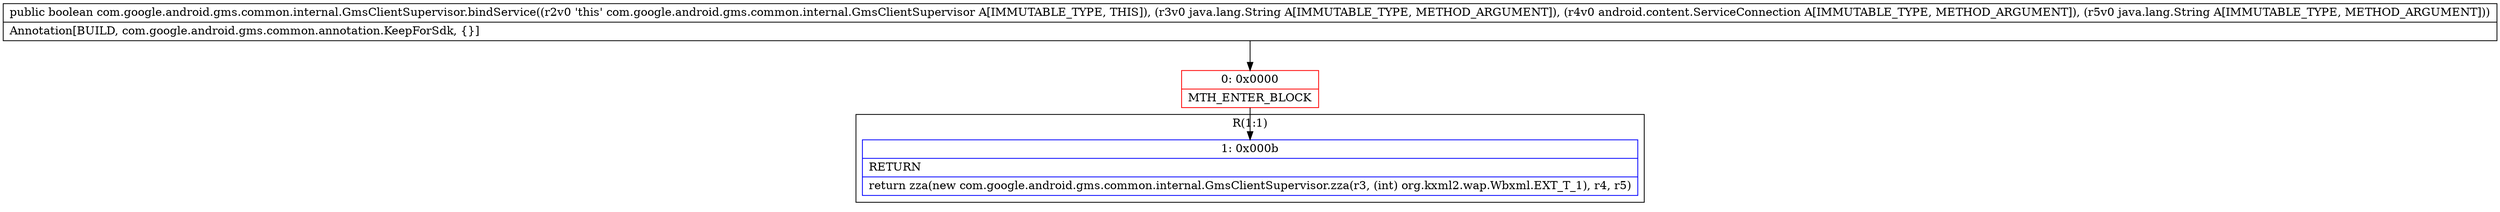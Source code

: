 digraph "CFG forcom.google.android.gms.common.internal.GmsClientSupervisor.bindService(Ljava\/lang\/String;Landroid\/content\/ServiceConnection;Ljava\/lang\/String;)Z" {
subgraph cluster_Region_766190958 {
label = "R(1:1)";
node [shape=record,color=blue];
Node_1 [shape=record,label="{1\:\ 0x000b|RETURN\l|return zza(new com.google.android.gms.common.internal.GmsClientSupervisor.zza(r3, (int) org.kxml2.wap.Wbxml.EXT_T_1), r4, r5)\l}"];
}
Node_0 [shape=record,color=red,label="{0\:\ 0x0000|MTH_ENTER_BLOCK\l}"];
MethodNode[shape=record,label="{public boolean com.google.android.gms.common.internal.GmsClientSupervisor.bindService((r2v0 'this' com.google.android.gms.common.internal.GmsClientSupervisor A[IMMUTABLE_TYPE, THIS]), (r3v0 java.lang.String A[IMMUTABLE_TYPE, METHOD_ARGUMENT]), (r4v0 android.content.ServiceConnection A[IMMUTABLE_TYPE, METHOD_ARGUMENT]), (r5v0 java.lang.String A[IMMUTABLE_TYPE, METHOD_ARGUMENT]))  | Annotation[BUILD, com.google.android.gms.common.annotation.KeepForSdk, \{\}]\l}"];
MethodNode -> Node_0;
Node_0 -> Node_1;
}

